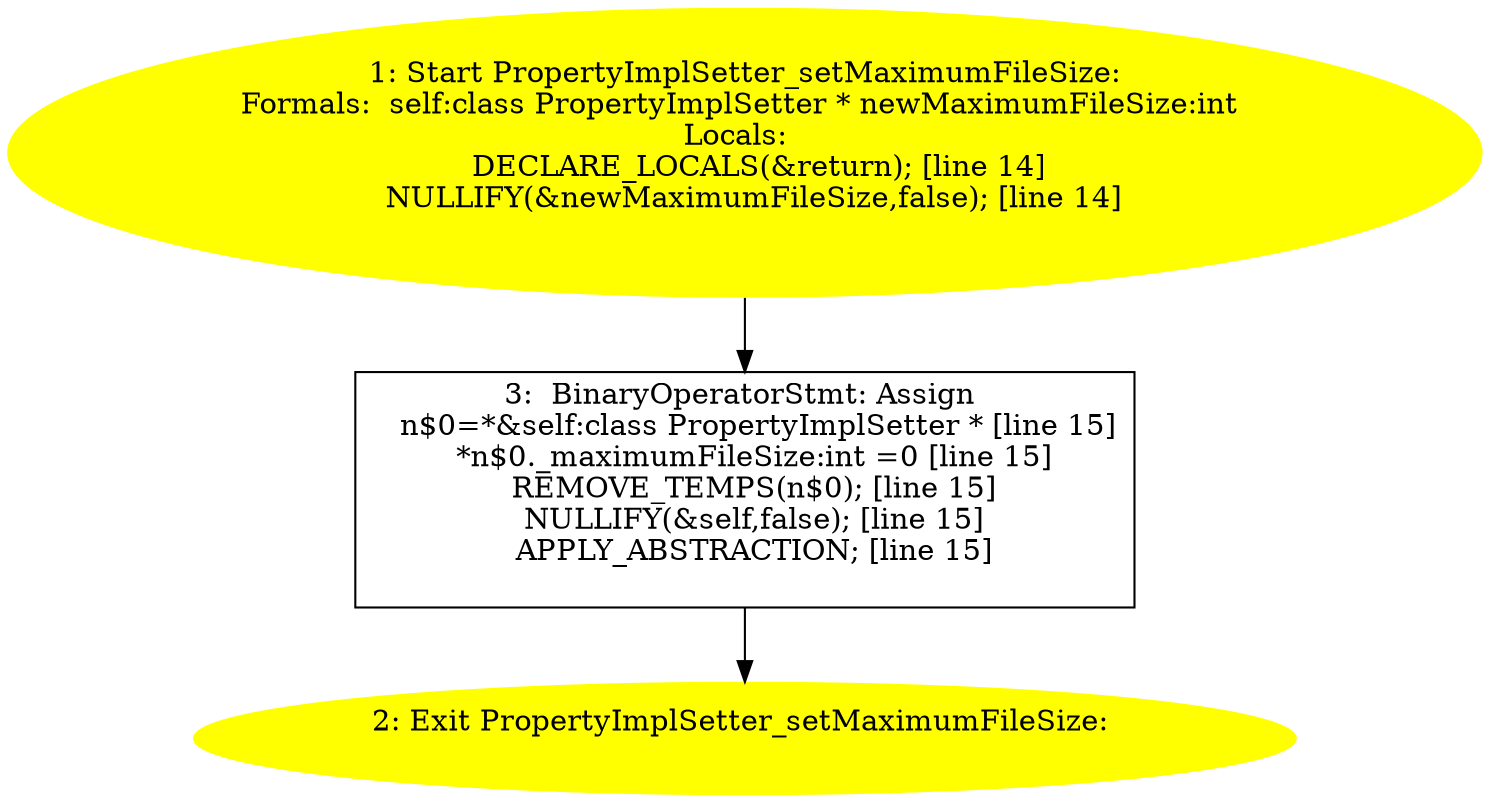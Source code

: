 digraph iCFG {
3 [label="3:  BinaryOperatorStmt: Assign \n   n$0=*&self:class PropertyImplSetter * [line 15]\n  *n$0._maximumFileSize:int =0 [line 15]\n  REMOVE_TEMPS(n$0); [line 15]\n  NULLIFY(&self,false); [line 15]\n  APPLY_ABSTRACTION; [line 15]\n " shape="box"]
	

	 3 -> 2 ;
2 [label="2: Exit PropertyImplSetter_setMaximumFileSize: \n  " color=yellow style=filled]
	

1 [label="1: Start PropertyImplSetter_setMaximumFileSize:\nFormals:  self:class PropertyImplSetter * newMaximumFileSize:int \nLocals:  \n   DECLARE_LOCALS(&return); [line 14]\n  NULLIFY(&newMaximumFileSize,false); [line 14]\n " color=yellow style=filled]
	

	 1 -> 3 ;
}
